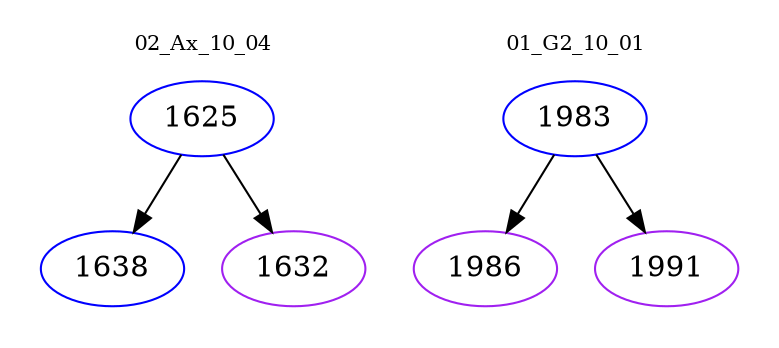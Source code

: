 digraph{
subgraph cluster_0 {
color = white
label = "02_Ax_10_04";
fontsize=10;
T0_1625 [label="1625", color="blue"]
T0_1625 -> T0_1638 [color="black"]
T0_1638 [label="1638", color="blue"]
T0_1625 -> T0_1632 [color="black"]
T0_1632 [label="1632", color="purple"]
}
subgraph cluster_1 {
color = white
label = "01_G2_10_01";
fontsize=10;
T1_1983 [label="1983", color="blue"]
T1_1983 -> T1_1986 [color="black"]
T1_1986 [label="1986", color="purple"]
T1_1983 -> T1_1991 [color="black"]
T1_1991 [label="1991", color="purple"]
}
}
